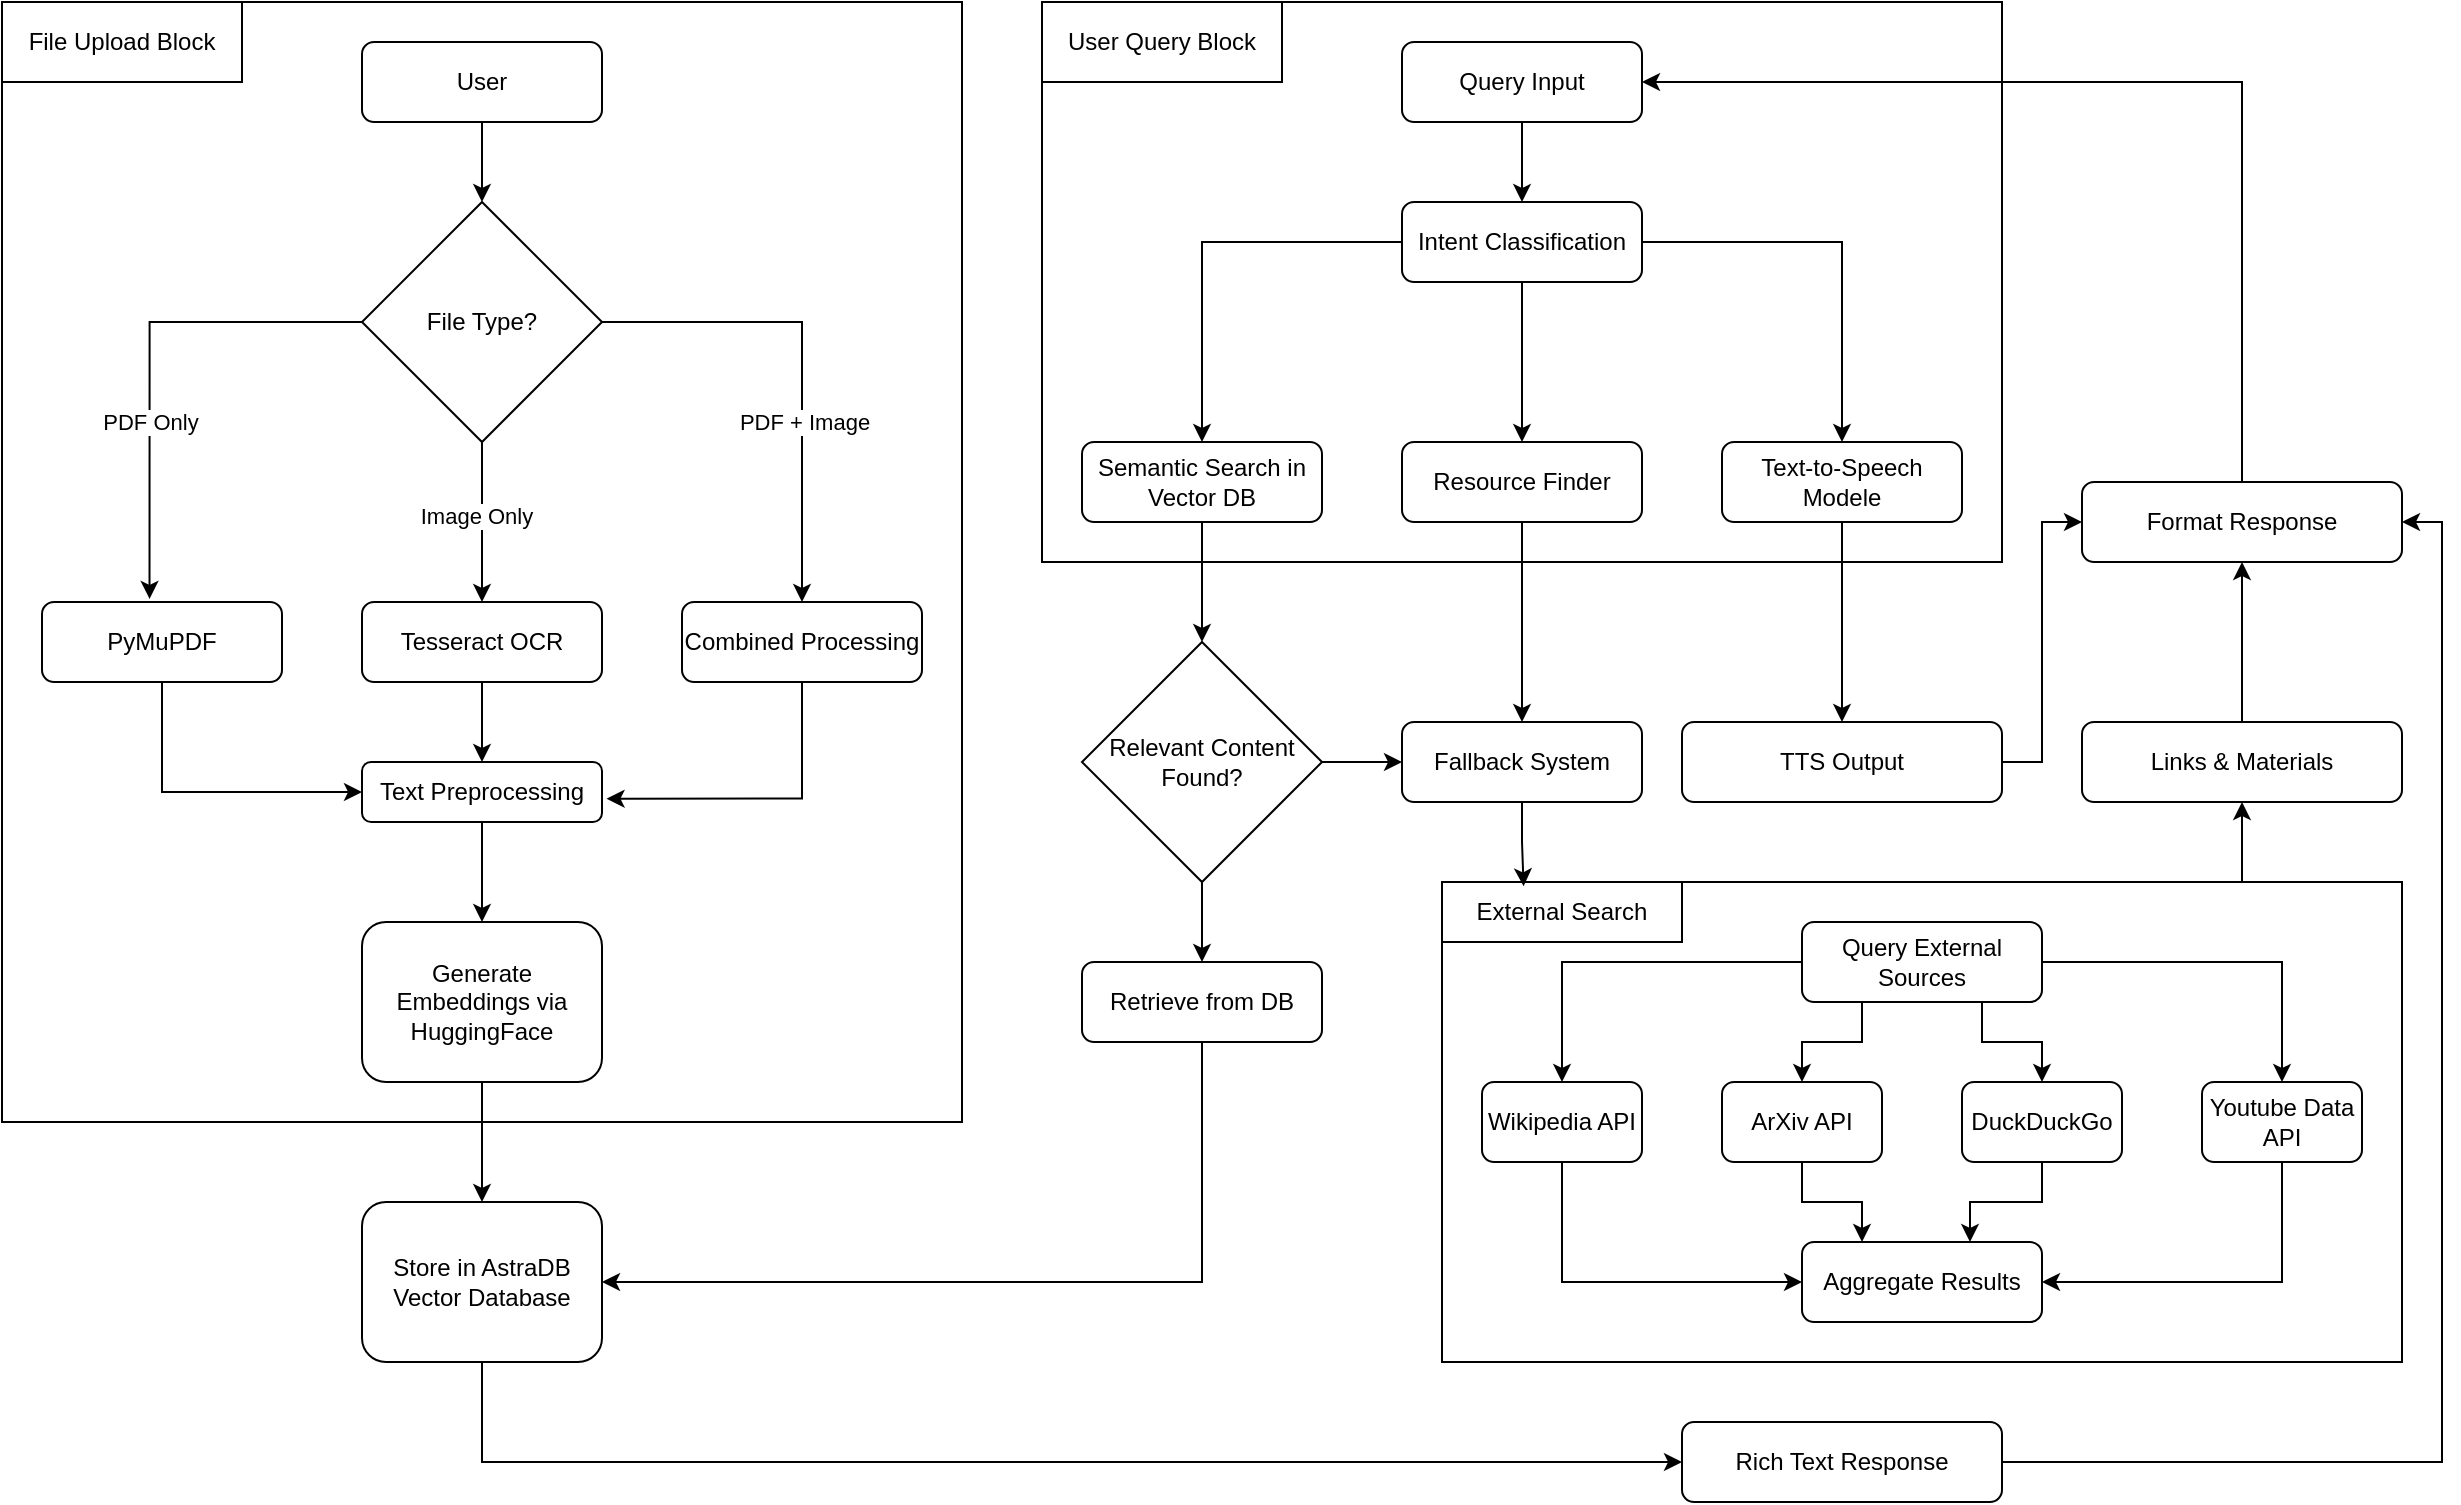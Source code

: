 <mxfile version="26.2.14">
  <diagram name="Page-1" id="9__82_eAbEjZO9PPyrta">
    <mxGraphModel dx="576" dy="1900" grid="1" gridSize="10" guides="1" tooltips="1" connect="1" arrows="1" fold="1" page="1" pageScale="1" pageWidth="850" pageHeight="1100" math="0" shadow="0">
      <root>
        <mxCell id="0" />
        <mxCell id="1" parent="0" />
        <mxCell id="g-YXRSCvG0Z9DS7mpyz8-25" style="edgeStyle=orthogonalEdgeStyle;rounded=0;orthogonalLoop=1;jettySize=auto;html=1;entryX=0.5;entryY=0;entryDx=0;entryDy=0;" parent="1" source="r7wyYBLL0XZj7aMqEqxV-28" target="r7wyYBLL0XZj7aMqEqxV-32" edge="1">
          <mxGeometry relative="1" as="geometry" />
        </mxCell>
        <mxCell id="g-YXRSCvG0Z9DS7mpyz8-27" style="edgeStyle=orthogonalEdgeStyle;rounded=0;orthogonalLoop=1;jettySize=auto;html=1;entryX=0;entryY=0.5;entryDx=0;entryDy=0;" parent="1" source="r7wyYBLL0XZj7aMqEqxV-28" target="r7wyYBLL0XZj7aMqEqxV-31" edge="1">
          <mxGeometry relative="1" as="geometry" />
        </mxCell>
        <mxCell id="r7wyYBLL0XZj7aMqEqxV-28" value="Relevant Content Found?" style="rhombus;whiteSpace=wrap;html=1;" parent="1" vertex="1">
          <mxGeometry x="1420" y="-760" width="120" height="120" as="geometry" />
        </mxCell>
        <mxCell id="r7wyYBLL0XZj7aMqEqxV-31" value="Fallback System" style="rounded=1;whiteSpace=wrap;html=1;" parent="1" vertex="1">
          <mxGeometry x="1580" y="-720" width="120" height="40" as="geometry" />
        </mxCell>
        <mxCell id="g-YXRSCvG0Z9DS7mpyz8-32" style="edgeStyle=orthogonalEdgeStyle;rounded=0;orthogonalLoop=1;jettySize=auto;html=1;entryX=1;entryY=0.5;entryDx=0;entryDy=0;" parent="1" source="r7wyYBLL0XZj7aMqEqxV-32" target="r7wyYBLL0XZj7aMqEqxV-51" edge="1">
          <mxGeometry relative="1" as="geometry">
            <Array as="points">
              <mxPoint x="1480" y="-440" />
            </Array>
          </mxGeometry>
        </mxCell>
        <mxCell id="r7wyYBLL0XZj7aMqEqxV-32" value="Retrieve from DB" style="rounded=1;whiteSpace=wrap;html=1;" parent="1" vertex="1">
          <mxGeometry x="1420" y="-600" width="120" height="40" as="geometry" />
        </mxCell>
        <mxCell id="g-YXRSCvG0Z9DS7mpyz8-47" style="edgeStyle=orthogonalEdgeStyle;rounded=0;orthogonalLoop=1;jettySize=auto;html=1;entryX=1;entryY=0.5;entryDx=0;entryDy=0;" parent="1" source="r7wyYBLL0XZj7aMqEqxV-39" target="r7wyYBLL0XZj7aMqEqxV-25" edge="1">
          <mxGeometry relative="1" as="geometry">
            <Array as="points">
              <mxPoint x="2000" y="-1040" />
            </Array>
          </mxGeometry>
        </mxCell>
        <mxCell id="r7wyYBLL0XZj7aMqEqxV-39" value="Format Response" style="rounded=1;whiteSpace=wrap;html=1;" parent="1" vertex="1">
          <mxGeometry x="1920" y="-840" width="160" height="40" as="geometry" />
        </mxCell>
        <mxCell id="g-YXRSCvG0Z9DS7mpyz8-43" style="edgeStyle=orthogonalEdgeStyle;rounded=0;orthogonalLoop=1;jettySize=auto;html=1;entryX=1;entryY=0.5;entryDx=0;entryDy=0;" parent="1" source="r7wyYBLL0XZj7aMqEqxV-41" target="r7wyYBLL0XZj7aMqEqxV-39" edge="1">
          <mxGeometry relative="1" as="geometry" />
        </mxCell>
        <mxCell id="r7wyYBLL0XZj7aMqEqxV-41" value="Rich Text Response" style="rounded=1;whiteSpace=wrap;html=1;" parent="1" vertex="1">
          <mxGeometry x="1720" y="-370" width="160" height="40" as="geometry" />
        </mxCell>
        <mxCell id="g-YXRSCvG0Z9DS7mpyz8-46" style="edgeStyle=orthogonalEdgeStyle;rounded=0;orthogonalLoop=1;jettySize=auto;html=1;entryX=0;entryY=0.5;entryDx=0;entryDy=0;" parent="1" source="r7wyYBLL0XZj7aMqEqxV-42" target="r7wyYBLL0XZj7aMqEqxV-39" edge="1">
          <mxGeometry relative="1" as="geometry" />
        </mxCell>
        <mxCell id="r7wyYBLL0XZj7aMqEqxV-42" value="TTS Output" style="rounded=1;whiteSpace=wrap;html=1;" parent="1" vertex="1">
          <mxGeometry x="1720" y="-720" width="160" height="40" as="geometry" />
        </mxCell>
        <mxCell id="g-YXRSCvG0Z9DS7mpyz8-44" style="edgeStyle=orthogonalEdgeStyle;rounded=0;orthogonalLoop=1;jettySize=auto;html=1;entryX=0.5;entryY=1;entryDx=0;entryDy=0;" parent="1" source="r7wyYBLL0XZj7aMqEqxV-43" target="r7wyYBLL0XZj7aMqEqxV-39" edge="1">
          <mxGeometry relative="1" as="geometry" />
        </mxCell>
        <mxCell id="r7wyYBLL0XZj7aMqEqxV-43" value="Links &amp;amp; Materials" style="rounded=1;whiteSpace=wrap;html=1;" parent="1" vertex="1">
          <mxGeometry x="1920" y="-720" width="160" height="40" as="geometry" />
        </mxCell>
        <mxCell id="g-YXRSCvG0Z9DS7mpyz8-48" style="edgeStyle=orthogonalEdgeStyle;rounded=0;orthogonalLoop=1;jettySize=auto;html=1;entryX=0;entryY=0.5;entryDx=0;entryDy=0;" parent="1" source="r7wyYBLL0XZj7aMqEqxV-51" target="r7wyYBLL0XZj7aMqEqxV-41" edge="1">
          <mxGeometry relative="1" as="geometry">
            <Array as="points">
              <mxPoint x="1120" y="-350" />
            </Array>
          </mxGeometry>
        </mxCell>
        <mxCell id="r7wyYBLL0XZj7aMqEqxV-51" value="Store in AstraDB Vector Database" style="rounded=1;whiteSpace=wrap;html=1;" parent="1" vertex="1">
          <mxGeometry x="1060" y="-480" width="120" height="80" as="geometry" />
        </mxCell>
        <mxCell id="g-YXRSCvG0Z9DS7mpyz8-2" value="" style="group;fillColor=none;" parent="1" vertex="1" connectable="0">
          <mxGeometry x="880" y="-1080" width="480" height="560" as="geometry" />
        </mxCell>
        <mxCell id="g-YXRSCvG0Z9DS7mpyz8-1" value="" style="rounded=0;whiteSpace=wrap;html=1;fillColor=none;" parent="g-YXRSCvG0Z9DS7mpyz8-2" vertex="1">
          <mxGeometry width="480" height="560" as="geometry" />
        </mxCell>
        <mxCell id="n8uGCV62jKbJ6CnHqeqC-36" style="edgeStyle=orthogonalEdgeStyle;rounded=0;orthogonalLoop=1;jettySize=auto;html=1;entryX=0.5;entryY=0;entryDx=0;entryDy=0;" parent="g-YXRSCvG0Z9DS7mpyz8-2" source="r7wyYBLL0XZj7aMqEqxV-44" target="r7wyYBLL0XZj7aMqEqxV-45" edge="1">
          <mxGeometry relative="1" as="geometry" />
        </mxCell>
        <mxCell id="r7wyYBLL0XZj7aMqEqxV-44" value="&lt;div&gt;User&lt;/div&gt;" style="rounded=1;whiteSpace=wrap;html=1;" parent="g-YXRSCvG0Z9DS7mpyz8-2" vertex="1">
          <mxGeometry x="180" y="20" width="120" height="40" as="geometry" />
        </mxCell>
        <mxCell id="r7wyYBLL0XZj7aMqEqxV-80" style="edgeStyle=orthogonalEdgeStyle;rounded=0;orthogonalLoop=1;jettySize=auto;html=1;" parent="g-YXRSCvG0Z9DS7mpyz8-2" source="r7wyYBLL0XZj7aMqEqxV-45" target="r7wyYBLL0XZj7aMqEqxV-48" edge="1">
          <mxGeometry relative="1" as="geometry" />
        </mxCell>
        <mxCell id="r7wyYBLL0XZj7aMqEqxV-83" value="PDF + Image" style="edgeLabel;html=1;align=center;verticalAlign=middle;resizable=0;points=[];" parent="r7wyYBLL0XZj7aMqEqxV-80" vertex="1" connectable="0">
          <mxGeometry x="0.25" y="1" relative="1" as="geometry">
            <mxPoint as="offset" />
          </mxGeometry>
        </mxCell>
        <mxCell id="n8uGCV62jKbJ6CnHqeqC-37" style="edgeStyle=orthogonalEdgeStyle;rounded=0;orthogonalLoop=1;jettySize=auto;html=1;entryX=0.5;entryY=0;entryDx=0;entryDy=0;" parent="g-YXRSCvG0Z9DS7mpyz8-2" source="r7wyYBLL0XZj7aMqEqxV-45" target="r7wyYBLL0XZj7aMqEqxV-47" edge="1">
          <mxGeometry relative="1" as="geometry" />
        </mxCell>
        <mxCell id="n8uGCV62jKbJ6CnHqeqC-38" value="Image Only" style="edgeLabel;html=1;align=center;verticalAlign=middle;resizable=0;points=[];" parent="n8uGCV62jKbJ6CnHqeqC-37" vertex="1" connectable="0">
          <mxGeometry x="-0.085" y="-3" relative="1" as="geometry">
            <mxPoint as="offset" />
          </mxGeometry>
        </mxCell>
        <mxCell id="r7wyYBLL0XZj7aMqEqxV-45" value="File Type?" style="rhombus;whiteSpace=wrap;html=1;" parent="g-YXRSCvG0Z9DS7mpyz8-2" vertex="1">
          <mxGeometry x="180" y="100" width="120" height="120" as="geometry" />
        </mxCell>
        <mxCell id="r7wyYBLL0XZj7aMqEqxV-72" style="edgeStyle=orthogonalEdgeStyle;rounded=0;orthogonalLoop=1;jettySize=auto;html=1;entryX=0;entryY=0.5;entryDx=0;entryDy=0;" parent="g-YXRSCvG0Z9DS7mpyz8-2" source="r7wyYBLL0XZj7aMqEqxV-46" target="r7wyYBLL0XZj7aMqEqxV-49" edge="1">
          <mxGeometry relative="1" as="geometry">
            <Array as="points">
              <mxPoint x="80" y="395" />
            </Array>
          </mxGeometry>
        </mxCell>
        <mxCell id="r7wyYBLL0XZj7aMqEqxV-46" value="PyMuPDF" style="rounded=1;whiteSpace=wrap;html=1;" parent="g-YXRSCvG0Z9DS7mpyz8-2" vertex="1">
          <mxGeometry x="20" y="300" width="120" height="40" as="geometry" />
        </mxCell>
        <mxCell id="r7wyYBLL0XZj7aMqEqxV-71" style="edgeStyle=orthogonalEdgeStyle;rounded=0;orthogonalLoop=1;jettySize=auto;html=1;entryX=0.5;entryY=0;entryDx=0;entryDy=0;" parent="g-YXRSCvG0Z9DS7mpyz8-2" source="r7wyYBLL0XZj7aMqEqxV-47" target="r7wyYBLL0XZj7aMqEqxV-49" edge="1">
          <mxGeometry relative="1" as="geometry" />
        </mxCell>
        <mxCell id="r7wyYBLL0XZj7aMqEqxV-47" value="Tesseract OCR" style="rounded=1;whiteSpace=wrap;html=1;" parent="g-YXRSCvG0Z9DS7mpyz8-2" vertex="1">
          <mxGeometry x="180" y="300" width="120" height="40" as="geometry" />
        </mxCell>
        <mxCell id="r7wyYBLL0XZj7aMqEqxV-48" value="Combined Processing" style="rounded=1;whiteSpace=wrap;html=1;" parent="g-YXRSCvG0Z9DS7mpyz8-2" vertex="1">
          <mxGeometry x="340" y="300" width="120" height="40" as="geometry" />
        </mxCell>
        <mxCell id="r7wyYBLL0XZj7aMqEqxV-76" style="edgeStyle=orthogonalEdgeStyle;rounded=0;orthogonalLoop=1;jettySize=auto;html=1;entryX=0.5;entryY=0;entryDx=0;entryDy=0;" parent="g-YXRSCvG0Z9DS7mpyz8-2" source="r7wyYBLL0XZj7aMqEqxV-49" target="r7wyYBLL0XZj7aMqEqxV-50" edge="1">
          <mxGeometry relative="1" as="geometry" />
        </mxCell>
        <mxCell id="r7wyYBLL0XZj7aMqEqxV-49" value="Text Preprocessing" style="rounded=1;whiteSpace=wrap;html=1;" parent="g-YXRSCvG0Z9DS7mpyz8-2" vertex="1">
          <mxGeometry x="180" y="380" width="120" height="30" as="geometry" />
        </mxCell>
        <mxCell id="r7wyYBLL0XZj7aMqEqxV-50" value="Generate Embeddings via HuggingFace" style="rounded=1;whiteSpace=wrap;html=1;" parent="g-YXRSCvG0Z9DS7mpyz8-2" vertex="1">
          <mxGeometry x="180" y="460" width="120" height="80" as="geometry" />
        </mxCell>
        <mxCell id="r7wyYBLL0XZj7aMqEqxV-75" style="edgeStyle=orthogonalEdgeStyle;rounded=0;orthogonalLoop=1;jettySize=auto;html=1;entryX=1.019;entryY=0.611;entryDx=0;entryDy=0;entryPerimeter=0;" parent="g-YXRSCvG0Z9DS7mpyz8-2" source="r7wyYBLL0XZj7aMqEqxV-48" target="r7wyYBLL0XZj7aMqEqxV-49" edge="1">
          <mxGeometry relative="1" as="geometry">
            <Array as="points">
              <mxPoint x="400" y="398" />
            </Array>
          </mxGeometry>
        </mxCell>
        <mxCell id="r7wyYBLL0XZj7aMqEqxV-81" style="edgeStyle=orthogonalEdgeStyle;rounded=0;orthogonalLoop=1;jettySize=auto;html=1;entryX=0.448;entryY=-0.039;entryDx=0;entryDy=0;entryPerimeter=0;" parent="g-YXRSCvG0Z9DS7mpyz8-2" source="r7wyYBLL0XZj7aMqEqxV-45" target="r7wyYBLL0XZj7aMqEqxV-46" edge="1">
          <mxGeometry relative="1" as="geometry" />
        </mxCell>
        <mxCell id="r7wyYBLL0XZj7aMqEqxV-82" value="PDF Only" style="edgeLabel;html=1;align=center;verticalAlign=middle;resizable=0;points=[];" parent="r7wyYBLL0XZj7aMqEqxV-81" vertex="1" connectable="0">
          <mxGeometry x="-0.085" relative="1" as="geometry">
            <mxPoint y="44" as="offset" />
          </mxGeometry>
        </mxCell>
        <mxCell id="g-YXRSCvG0Z9DS7mpyz8-49" value="File Upload Block" style="rounded=0;whiteSpace=wrap;html=1;" parent="g-YXRSCvG0Z9DS7mpyz8-2" vertex="1">
          <mxGeometry width="120" height="40" as="geometry" />
        </mxCell>
        <mxCell id="g-YXRSCvG0Z9DS7mpyz8-3" value="" style="group;fillColor=none;" parent="1" vertex="1" connectable="0">
          <mxGeometry x="1620" y="-620" width="460" height="220" as="geometry" />
        </mxCell>
        <mxCell id="g-YXRSCvG0Z9DS7mpyz8-5" value="" style="rounded=0;whiteSpace=wrap;html=1;fillColor=none;" parent="g-YXRSCvG0Z9DS7mpyz8-3" vertex="1">
          <mxGeometry x="-20" y="-20" width="480" height="240" as="geometry" />
        </mxCell>
        <mxCell id="n8uGCV62jKbJ6CnHqeqC-10" style="edgeStyle=orthogonalEdgeStyle;rounded=0;orthogonalLoop=1;jettySize=auto;html=1;" parent="g-YXRSCvG0Z9DS7mpyz8-3" source="r7wyYBLL0XZj7aMqEqxV-33" target="r7wyYBLL0XZj7aMqEqxV-34" edge="1">
          <mxGeometry relative="1" as="geometry" />
        </mxCell>
        <mxCell id="n8uGCV62jKbJ6CnHqeqC-11" style="edgeStyle=orthogonalEdgeStyle;rounded=0;orthogonalLoop=1;jettySize=auto;html=1;exitX=0.25;exitY=1;exitDx=0;exitDy=0;entryX=0.5;entryY=0;entryDx=0;entryDy=0;" parent="g-YXRSCvG0Z9DS7mpyz8-3" source="r7wyYBLL0XZj7aMqEqxV-33" target="r7wyYBLL0XZj7aMqEqxV-35" edge="1">
          <mxGeometry relative="1" as="geometry" />
        </mxCell>
        <mxCell id="n8uGCV62jKbJ6CnHqeqC-12" style="edgeStyle=orthogonalEdgeStyle;rounded=0;orthogonalLoop=1;jettySize=auto;html=1;exitX=0.75;exitY=1;exitDx=0;exitDy=0;entryX=0.5;entryY=0;entryDx=0;entryDy=0;" parent="g-YXRSCvG0Z9DS7mpyz8-3" source="r7wyYBLL0XZj7aMqEqxV-33" target="r7wyYBLL0XZj7aMqEqxV-36" edge="1">
          <mxGeometry relative="1" as="geometry" />
        </mxCell>
        <mxCell id="n8uGCV62jKbJ6CnHqeqC-13" style="edgeStyle=orthogonalEdgeStyle;rounded=0;orthogonalLoop=1;jettySize=auto;html=1;entryX=0.5;entryY=0;entryDx=0;entryDy=0;" parent="g-YXRSCvG0Z9DS7mpyz8-3" source="r7wyYBLL0XZj7aMqEqxV-33" target="r7wyYBLL0XZj7aMqEqxV-37" edge="1">
          <mxGeometry relative="1" as="geometry" />
        </mxCell>
        <mxCell id="r7wyYBLL0XZj7aMqEqxV-33" value="Query External Sources" style="rounded=1;whiteSpace=wrap;html=1;" parent="g-YXRSCvG0Z9DS7mpyz8-3" vertex="1">
          <mxGeometry x="160" width="120" height="40" as="geometry" />
        </mxCell>
        <mxCell id="n8uGCV62jKbJ6CnHqeqC-14" style="edgeStyle=orthogonalEdgeStyle;rounded=0;orthogonalLoop=1;jettySize=auto;html=1;entryX=0;entryY=0.5;entryDx=0;entryDy=0;" parent="g-YXRSCvG0Z9DS7mpyz8-3" source="r7wyYBLL0XZj7aMqEqxV-34" target="r7wyYBLL0XZj7aMqEqxV-38" edge="1">
          <mxGeometry relative="1" as="geometry">
            <Array as="points">
              <mxPoint x="40" y="180" />
            </Array>
          </mxGeometry>
        </mxCell>
        <mxCell id="r7wyYBLL0XZj7aMqEqxV-34" value="Wikipedia API" style="rounded=1;whiteSpace=wrap;html=1;" parent="g-YXRSCvG0Z9DS7mpyz8-3" vertex="1">
          <mxGeometry y="80" width="80" height="40" as="geometry" />
        </mxCell>
        <mxCell id="n8uGCV62jKbJ6CnHqeqC-15" style="edgeStyle=orthogonalEdgeStyle;rounded=0;orthogonalLoop=1;jettySize=auto;html=1;entryX=0.25;entryY=0;entryDx=0;entryDy=0;" parent="g-YXRSCvG0Z9DS7mpyz8-3" source="r7wyYBLL0XZj7aMqEqxV-35" target="r7wyYBLL0XZj7aMqEqxV-38" edge="1">
          <mxGeometry relative="1" as="geometry" />
        </mxCell>
        <mxCell id="r7wyYBLL0XZj7aMqEqxV-35" value="ArXiv API" style="rounded=1;whiteSpace=wrap;html=1;" parent="g-YXRSCvG0Z9DS7mpyz8-3" vertex="1">
          <mxGeometry x="120" y="80" width="80" height="40" as="geometry" />
        </mxCell>
        <mxCell id="r7wyYBLL0XZj7aMqEqxV-36" value="DuckDuckGo" style="rounded=1;whiteSpace=wrap;html=1;" parent="g-YXRSCvG0Z9DS7mpyz8-3" vertex="1">
          <mxGeometry x="240" y="80" width="80" height="40" as="geometry" />
        </mxCell>
        <mxCell id="n8uGCV62jKbJ6CnHqeqC-17" style="edgeStyle=orthogonalEdgeStyle;rounded=0;orthogonalLoop=1;jettySize=auto;html=1;entryX=1;entryY=0.5;entryDx=0;entryDy=0;" parent="g-YXRSCvG0Z9DS7mpyz8-3" source="r7wyYBLL0XZj7aMqEqxV-37" target="r7wyYBLL0XZj7aMqEqxV-38" edge="1">
          <mxGeometry relative="1" as="geometry">
            <Array as="points">
              <mxPoint x="400" y="180" />
            </Array>
          </mxGeometry>
        </mxCell>
        <mxCell id="r7wyYBLL0XZj7aMqEqxV-37" value="Youtube Data API" style="rounded=1;whiteSpace=wrap;html=1;" parent="g-YXRSCvG0Z9DS7mpyz8-3" vertex="1">
          <mxGeometry x="360" y="80" width="80" height="40" as="geometry" />
        </mxCell>
        <mxCell id="r7wyYBLL0XZj7aMqEqxV-38" value="Aggregate Results" style="rounded=1;whiteSpace=wrap;html=1;" parent="g-YXRSCvG0Z9DS7mpyz8-3" vertex="1">
          <mxGeometry x="160" y="160" width="120" height="40" as="geometry" />
        </mxCell>
        <mxCell id="n8uGCV62jKbJ6CnHqeqC-16" style="edgeStyle=orthogonalEdgeStyle;rounded=0;orthogonalLoop=1;jettySize=auto;html=1;entryX=0.7;entryY=0;entryDx=0;entryDy=0;entryPerimeter=0;" parent="g-YXRSCvG0Z9DS7mpyz8-3" source="r7wyYBLL0XZj7aMqEqxV-36" target="r7wyYBLL0XZj7aMqEqxV-38" edge="1">
          <mxGeometry relative="1" as="geometry" />
        </mxCell>
        <mxCell id="g-YXRSCvG0Z9DS7mpyz8-72" value="External Search" style="rounded=0;whiteSpace=wrap;html=1;" parent="g-YXRSCvG0Z9DS7mpyz8-3" vertex="1">
          <mxGeometry x="-20" y="-20" width="120" height="30" as="geometry" />
        </mxCell>
        <mxCell id="g-YXRSCvG0Z9DS7mpyz8-9" value="" style="group;fillColor=none;" parent="1" vertex="1" connectable="0">
          <mxGeometry x="1420" y="-1060" width="460" height="260" as="geometry" />
        </mxCell>
        <mxCell id="g-YXRSCvG0Z9DS7mpyz8-11" value="" style="rounded=0;whiteSpace=wrap;html=1;fillColor=none;" parent="g-YXRSCvG0Z9DS7mpyz8-9" vertex="1">
          <mxGeometry x="-20" y="-20" width="480" height="280" as="geometry" />
        </mxCell>
        <mxCell id="g-YXRSCvG0Z9DS7mpyz8-8" style="edgeStyle=orthogonalEdgeStyle;rounded=0;orthogonalLoop=1;jettySize=auto;html=1;entryX=0.5;entryY=0;entryDx=0;entryDy=0;" parent="g-YXRSCvG0Z9DS7mpyz8-9" source="r7wyYBLL0XZj7aMqEqxV-25" target="r7wyYBLL0XZj7aMqEqxV-26" edge="1">
          <mxGeometry relative="1" as="geometry" />
        </mxCell>
        <mxCell id="r7wyYBLL0XZj7aMqEqxV-25" value="Query Input" style="rounded=1;whiteSpace=wrap;html=1;" parent="g-YXRSCvG0Z9DS7mpyz8-9" vertex="1">
          <mxGeometry x="160" width="120" height="40" as="geometry" />
        </mxCell>
        <mxCell id="n8uGCV62jKbJ6CnHqeqC-1" style="edgeStyle=orthogonalEdgeStyle;rounded=0;orthogonalLoop=1;jettySize=auto;html=1;" parent="g-YXRSCvG0Z9DS7mpyz8-9" source="r7wyYBLL0XZj7aMqEqxV-26" target="r7wyYBLL0XZj7aMqEqxV-30" edge="1">
          <mxGeometry relative="1" as="geometry" />
        </mxCell>
        <mxCell id="n8uGCV62jKbJ6CnHqeqC-2" style="edgeStyle=orthogonalEdgeStyle;rounded=0;orthogonalLoop=1;jettySize=auto;html=1;entryX=0.5;entryY=0;entryDx=0;entryDy=0;" parent="g-YXRSCvG0Z9DS7mpyz8-9" source="r7wyYBLL0XZj7aMqEqxV-26" target="r7wyYBLL0XZj7aMqEqxV-29" edge="1">
          <mxGeometry relative="1" as="geometry" />
        </mxCell>
        <mxCell id="n8uGCV62jKbJ6CnHqeqC-3" style="edgeStyle=orthogonalEdgeStyle;rounded=0;orthogonalLoop=1;jettySize=auto;html=1;entryX=0.5;entryY=0;entryDx=0;entryDy=0;" parent="g-YXRSCvG0Z9DS7mpyz8-9" source="r7wyYBLL0XZj7aMqEqxV-26" target="r7wyYBLL0XZj7aMqEqxV-27" edge="1">
          <mxGeometry relative="1" as="geometry" />
        </mxCell>
        <mxCell id="r7wyYBLL0XZj7aMqEqxV-26" value="Intent Classification" style="rounded=1;whiteSpace=wrap;html=1;" parent="g-YXRSCvG0Z9DS7mpyz8-9" vertex="1">
          <mxGeometry x="160" y="80" width="120" height="40" as="geometry" />
        </mxCell>
        <mxCell id="r7wyYBLL0XZj7aMqEqxV-27" value="Semantic Search in Vector DB" style="rounded=1;whiteSpace=wrap;html=1;" parent="g-YXRSCvG0Z9DS7mpyz8-9" vertex="1">
          <mxGeometry y="200" width="120" height="40" as="geometry" />
        </mxCell>
        <mxCell id="r7wyYBLL0XZj7aMqEqxV-29" value="Resource Finder" style="rounded=1;whiteSpace=wrap;html=1;" parent="g-YXRSCvG0Z9DS7mpyz8-9" vertex="1">
          <mxGeometry x="160" y="200" width="120" height="40" as="geometry" />
        </mxCell>
        <mxCell id="r7wyYBLL0XZj7aMqEqxV-30" value="Text-to-Speech Modele" style="rounded=1;whiteSpace=wrap;html=1;" parent="g-YXRSCvG0Z9DS7mpyz8-9" vertex="1">
          <mxGeometry x="320" y="200" width="120" height="40" as="geometry" />
        </mxCell>
        <mxCell id="g-YXRSCvG0Z9DS7mpyz8-71" value="User Query Block" style="rounded=0;whiteSpace=wrap;html=1;" parent="g-YXRSCvG0Z9DS7mpyz8-9" vertex="1">
          <mxGeometry x="-20" y="-20" width="120" height="40" as="geometry" />
        </mxCell>
        <mxCell id="g-YXRSCvG0Z9DS7mpyz8-13" style="edgeStyle=orthogonalEdgeStyle;rounded=0;orthogonalLoop=1;jettySize=auto;html=1;" parent="1" source="r7wyYBLL0XZj7aMqEqxV-27" target="r7wyYBLL0XZj7aMqEqxV-28" edge="1">
          <mxGeometry relative="1" as="geometry" />
        </mxCell>
        <mxCell id="g-YXRSCvG0Z9DS7mpyz8-24" style="edgeStyle=orthogonalEdgeStyle;rounded=0;orthogonalLoop=1;jettySize=auto;html=1;entryX=0.5;entryY=0;entryDx=0;entryDy=0;" parent="1" source="r7wyYBLL0XZj7aMqEqxV-29" target="r7wyYBLL0XZj7aMqEqxV-31" edge="1">
          <mxGeometry relative="1" as="geometry" />
        </mxCell>
        <mxCell id="g-YXRSCvG0Z9DS7mpyz8-33" style="edgeStyle=orthogonalEdgeStyle;rounded=0;orthogonalLoop=1;jettySize=auto;html=1;" parent="1" source="r7wyYBLL0XZj7aMqEqxV-50" target="r7wyYBLL0XZj7aMqEqxV-51" edge="1">
          <mxGeometry relative="1" as="geometry" />
        </mxCell>
        <mxCell id="g-YXRSCvG0Z9DS7mpyz8-38" style="edgeStyle=orthogonalEdgeStyle;rounded=0;orthogonalLoop=1;jettySize=auto;html=1;entryX=0.085;entryY=0.009;entryDx=0;entryDy=0;entryPerimeter=0;" parent="1" source="r7wyYBLL0XZj7aMqEqxV-31" target="g-YXRSCvG0Z9DS7mpyz8-5" edge="1">
          <mxGeometry relative="1" as="geometry">
            <Array as="points">
              <mxPoint x="1640" y="-660" />
              <mxPoint x="1641" y="-660" />
            </Array>
          </mxGeometry>
        </mxCell>
        <mxCell id="g-YXRSCvG0Z9DS7mpyz8-40" style="edgeStyle=orthogonalEdgeStyle;rounded=0;orthogonalLoop=1;jettySize=auto;html=1;" parent="1" source="r7wyYBLL0XZj7aMqEqxV-30" target="r7wyYBLL0XZj7aMqEqxV-42" edge="1">
          <mxGeometry relative="1" as="geometry" />
        </mxCell>
        <mxCell id="g-YXRSCvG0Z9DS7mpyz8-45" style="edgeStyle=orthogonalEdgeStyle;rounded=0;orthogonalLoop=1;jettySize=auto;html=1;entryX=0.5;entryY=1;entryDx=0;entryDy=0;" parent="1" source="g-YXRSCvG0Z9DS7mpyz8-5" target="r7wyYBLL0XZj7aMqEqxV-43" edge="1">
          <mxGeometry relative="1" as="geometry">
            <Array as="points">
              <mxPoint x="2000" y="-650" />
              <mxPoint x="2000" y="-650" />
            </Array>
          </mxGeometry>
        </mxCell>
      </root>
    </mxGraphModel>
  </diagram>
</mxfile>
